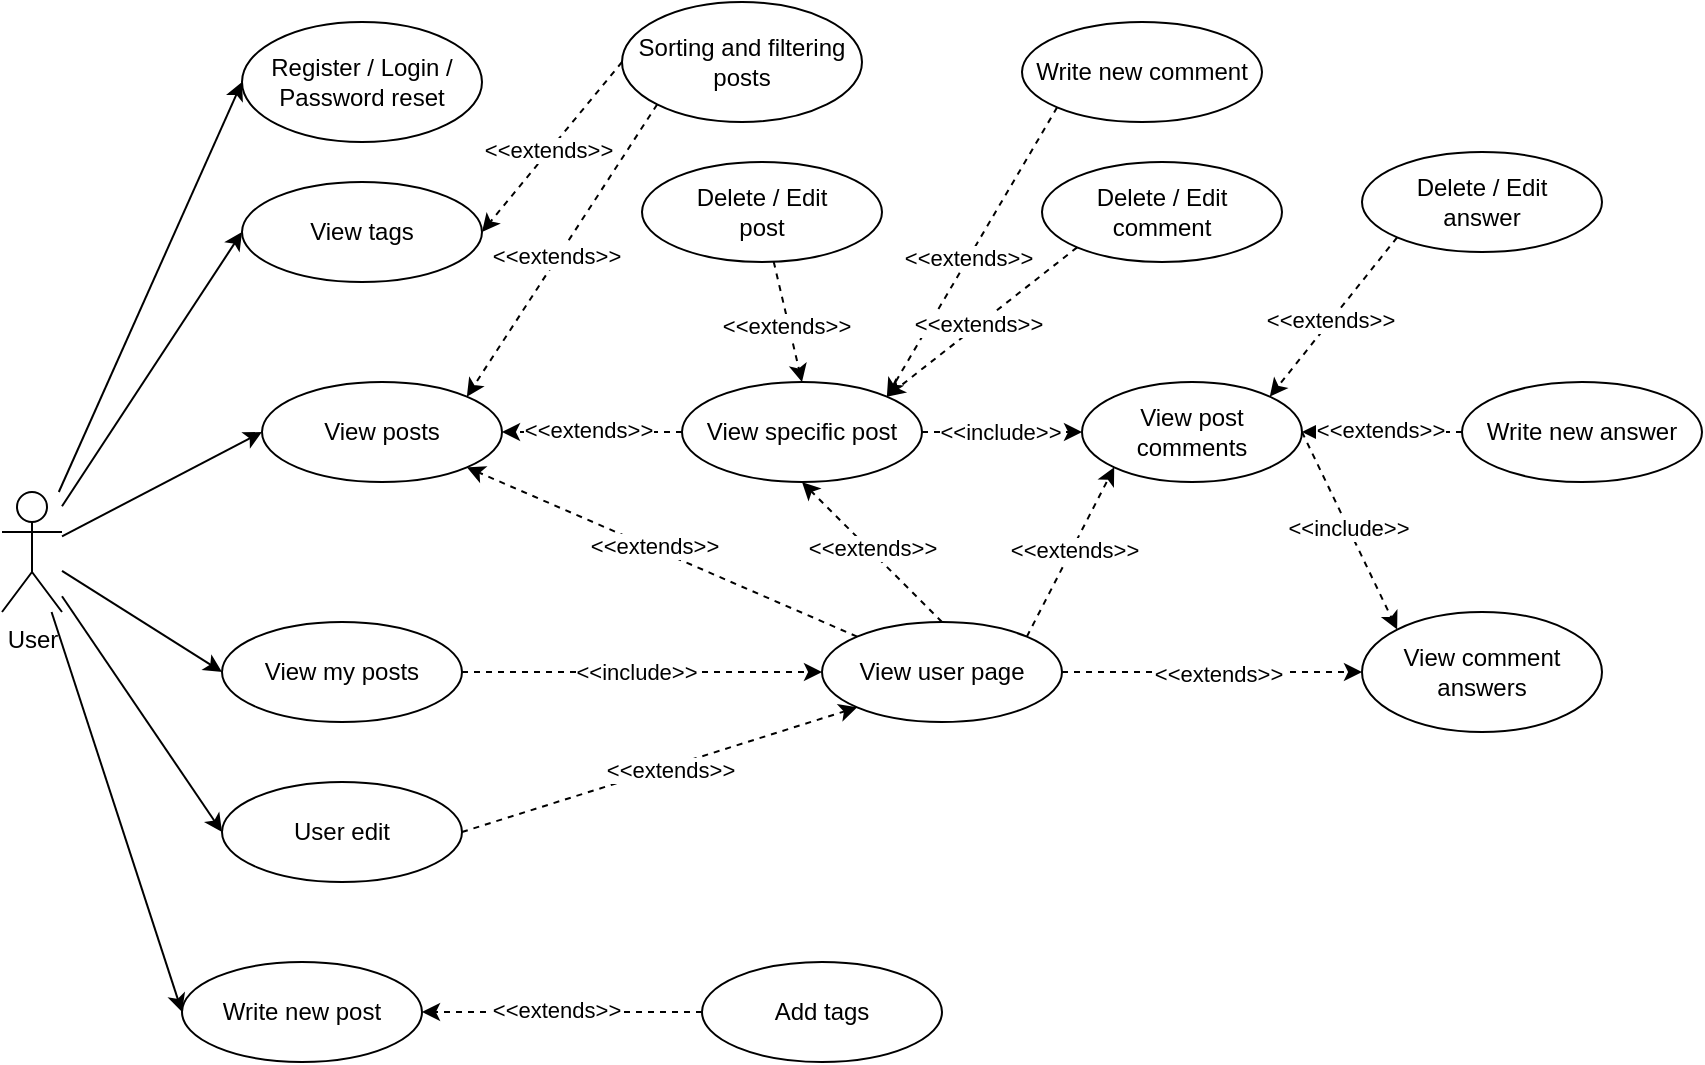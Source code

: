 <mxfile version="22.1.5" type="github">
  <diagram name="Сторінка-1" id="4b0NFMS52FGTsFk4EFYP">
    <mxGraphModel dx="1050" dy="574" grid="1" gridSize="10" guides="1" tooltips="1" connect="1" arrows="1" fold="1" page="1" pageScale="1" pageWidth="827" pageHeight="1169" math="0" shadow="0">
      <root>
        <mxCell id="0" />
        <mxCell id="1" parent="0" />
        <mxCell id="z6wUkt-h6UnjdOqkv93--3" value="Register / Login /&lt;br&gt;Password reset" style="ellipse;whiteSpace=wrap;html=1;" vertex="1" parent="1">
          <mxGeometry x="130" y="40" width="120" height="60" as="geometry" />
        </mxCell>
        <mxCell id="z6wUkt-h6UnjdOqkv93--6" value="View posts" style="ellipse;whiteSpace=wrap;html=1;" vertex="1" parent="1">
          <mxGeometry x="140" y="220" width="120" height="50" as="geometry" />
        </mxCell>
        <mxCell id="z6wUkt-h6UnjdOqkv93--7" value="View tags" style="ellipse;whiteSpace=wrap;html=1;" vertex="1" parent="1">
          <mxGeometry x="130" y="120" width="120" height="50" as="geometry" />
        </mxCell>
        <mxCell id="z6wUkt-h6UnjdOqkv93--8" value="View my posts" style="ellipse;whiteSpace=wrap;html=1;" vertex="1" parent="1">
          <mxGeometry x="120" y="340" width="120" height="50" as="geometry" />
        </mxCell>
        <mxCell id="z6wUkt-h6UnjdOqkv93--9" value="View specific post" style="ellipse;whiteSpace=wrap;html=1;" vertex="1" parent="1">
          <mxGeometry x="350" y="220" width="120" height="50" as="geometry" />
        </mxCell>
        <mxCell id="z6wUkt-h6UnjdOqkv93--11" value="View post&lt;br&gt;comments" style="ellipse;whiteSpace=wrap;html=1;" vertex="1" parent="1">
          <mxGeometry x="550" y="220" width="110" height="50" as="geometry" />
        </mxCell>
        <mxCell id="z6wUkt-h6UnjdOqkv93--12" value="View comment&lt;br&gt;answers" style="ellipse;whiteSpace=wrap;html=1;" vertex="1" parent="1">
          <mxGeometry x="690" y="335" width="120" height="60" as="geometry" />
        </mxCell>
        <mxCell id="z6wUkt-h6UnjdOqkv93--13" value="View user page" style="ellipse;whiteSpace=wrap;html=1;" vertex="1" parent="1">
          <mxGeometry x="420" y="340" width="120" height="50" as="geometry" />
        </mxCell>
        <mxCell id="z6wUkt-h6UnjdOqkv93--14" value="Sorting and filtering posts" style="ellipse;whiteSpace=wrap;html=1;" vertex="1" parent="1">
          <mxGeometry x="320" y="30" width="120" height="60" as="geometry" />
        </mxCell>
        <mxCell id="z6wUkt-h6UnjdOqkv93--15" value="" style="endArrow=classic;html=1;rounded=0;entryX=1;entryY=0.5;entryDx=0;entryDy=0;exitX=0;exitY=0.5;exitDx=0;exitDy=0;dashed=1;" edge="1" parent="1" source="z6wUkt-h6UnjdOqkv93--9" target="z6wUkt-h6UnjdOqkv93--6">
          <mxGeometry width="50" height="50" relative="1" as="geometry">
            <mxPoint x="390" y="340" as="sourcePoint" />
            <mxPoint x="440" y="290" as="targetPoint" />
          </mxGeometry>
        </mxCell>
        <mxCell id="z6wUkt-h6UnjdOqkv93--16" value="&amp;lt;&amp;lt;extends&amp;gt;&amp;gt;" style="edgeLabel;html=1;align=center;verticalAlign=middle;resizable=0;points=[];" vertex="1" connectable="0" parent="z6wUkt-h6UnjdOqkv93--15">
          <mxGeometry x="0.042" y="-1" relative="1" as="geometry">
            <mxPoint as="offset" />
          </mxGeometry>
        </mxCell>
        <mxCell id="z6wUkt-h6UnjdOqkv93--17" value="" style="endArrow=classic;html=1;rounded=0;entryX=0;entryY=0.5;entryDx=0;entryDy=0;exitX=1;exitY=0.5;exitDx=0;exitDy=0;dashed=1;" edge="1" parent="1" source="z6wUkt-h6UnjdOqkv93--9" target="z6wUkt-h6UnjdOqkv93--11">
          <mxGeometry width="50" height="50" relative="1" as="geometry">
            <mxPoint x="390" y="340" as="sourcePoint" />
            <mxPoint x="440" y="290" as="targetPoint" />
          </mxGeometry>
        </mxCell>
        <mxCell id="z6wUkt-h6UnjdOqkv93--18" value="&amp;lt;&amp;lt;include&amp;gt;&amp;gt;" style="edgeLabel;html=1;align=center;verticalAlign=middle;resizable=0;points=[];" vertex="1" connectable="0" parent="z6wUkt-h6UnjdOqkv93--17">
          <mxGeometry x="-0.034" relative="1" as="geometry">
            <mxPoint as="offset" />
          </mxGeometry>
        </mxCell>
        <mxCell id="z6wUkt-h6UnjdOqkv93--19" value="" style="endArrow=classic;html=1;rounded=0;entryX=0;entryY=0;entryDx=0;entryDy=0;exitX=1;exitY=0.5;exitDx=0;exitDy=0;dashed=1;" edge="1" parent="1" source="z6wUkt-h6UnjdOqkv93--11" target="z6wUkt-h6UnjdOqkv93--12">
          <mxGeometry width="50" height="50" relative="1" as="geometry">
            <mxPoint x="460" y="195" as="sourcePoint" />
            <mxPoint x="550" y="195" as="targetPoint" />
          </mxGeometry>
        </mxCell>
        <mxCell id="z6wUkt-h6UnjdOqkv93--20" value="&amp;lt;&amp;lt;include&amp;gt;&amp;gt;" style="edgeLabel;html=1;align=center;verticalAlign=middle;resizable=0;points=[];" vertex="1" connectable="0" parent="z6wUkt-h6UnjdOqkv93--19">
          <mxGeometry x="-0.034" relative="1" as="geometry">
            <mxPoint as="offset" />
          </mxGeometry>
        </mxCell>
        <mxCell id="z6wUkt-h6UnjdOqkv93--21" value="" style="endArrow=classic;html=1;rounded=0;entryX=1;entryY=0;entryDx=0;entryDy=0;exitX=0;exitY=1;exitDx=0;exitDy=0;dashed=1;" edge="1" parent="1" source="z6wUkt-h6UnjdOqkv93--14" target="z6wUkt-h6UnjdOqkv93--6">
          <mxGeometry width="50" height="50" relative="1" as="geometry">
            <mxPoint x="340" y="195" as="sourcePoint" />
            <mxPoint x="260" y="155" as="targetPoint" />
          </mxGeometry>
        </mxCell>
        <mxCell id="z6wUkt-h6UnjdOqkv93--22" value="&amp;lt;&amp;lt;extends&amp;gt;&amp;gt;" style="edgeLabel;html=1;align=center;verticalAlign=middle;resizable=0;points=[];" vertex="1" connectable="0" parent="z6wUkt-h6UnjdOqkv93--21">
          <mxGeometry x="0.042" y="-1" relative="1" as="geometry">
            <mxPoint as="offset" />
          </mxGeometry>
        </mxCell>
        <mxCell id="z6wUkt-h6UnjdOqkv93--23" value="" style="endArrow=classic;html=1;rounded=0;entryX=0;entryY=0.5;entryDx=0;entryDy=0;" edge="1" parent="1" source="z6wUkt-h6UnjdOqkv93--39" target="z6wUkt-h6UnjdOqkv93--3">
          <mxGeometry width="50" height="50" relative="1" as="geometry">
            <mxPoint x="70" y="162" as="sourcePoint" />
            <mxPoint x="440" y="290" as="targetPoint" />
          </mxGeometry>
        </mxCell>
        <mxCell id="z6wUkt-h6UnjdOqkv93--24" value="" style="endArrow=classic;html=1;rounded=0;entryX=0;entryY=0.5;entryDx=0;entryDy=0;" edge="1" parent="1" source="z6wUkt-h6UnjdOqkv93--39" target="z6wUkt-h6UnjdOqkv93--6">
          <mxGeometry width="50" height="50" relative="1" as="geometry">
            <mxPoint x="70" y="195.588" as="sourcePoint" />
            <mxPoint x="140" y="80" as="targetPoint" />
          </mxGeometry>
        </mxCell>
        <mxCell id="z6wUkt-h6UnjdOqkv93--25" value="" style="endArrow=classic;html=1;rounded=0;entryX=0;entryY=0.5;entryDx=0;entryDy=0;" edge="1" parent="1" source="z6wUkt-h6UnjdOqkv93--39" target="z6wUkt-h6UnjdOqkv93--7">
          <mxGeometry width="50" height="50" relative="1" as="geometry">
            <mxPoint x="70" y="177" as="sourcePoint" />
            <mxPoint x="150" y="90" as="targetPoint" />
          </mxGeometry>
        </mxCell>
        <mxCell id="z6wUkt-h6UnjdOqkv93--27" value="" style="endArrow=classic;html=1;rounded=0;entryX=0.5;entryY=1;entryDx=0;entryDy=0;exitX=0.5;exitY=0;exitDx=0;exitDy=0;dashed=1;" edge="1" parent="1" source="z6wUkt-h6UnjdOqkv93--13" target="z6wUkt-h6UnjdOqkv93--9">
          <mxGeometry width="50" height="50" relative="1" as="geometry">
            <mxPoint x="340" y="195" as="sourcePoint" />
            <mxPoint x="260" y="155" as="targetPoint" />
          </mxGeometry>
        </mxCell>
        <mxCell id="z6wUkt-h6UnjdOqkv93--28" value="&amp;lt;&amp;lt;extends&amp;gt;&amp;gt;" style="edgeLabel;html=1;align=center;verticalAlign=middle;resizable=0;points=[];" vertex="1" connectable="0" parent="z6wUkt-h6UnjdOqkv93--27">
          <mxGeometry x="0.042" y="-1" relative="1" as="geometry">
            <mxPoint as="offset" />
          </mxGeometry>
        </mxCell>
        <mxCell id="z6wUkt-h6UnjdOqkv93--29" value="" style="endArrow=classic;html=1;rounded=0;entryX=0;entryY=1;entryDx=0;entryDy=0;exitX=1;exitY=0;exitDx=0;exitDy=0;dashed=1;" edge="1" parent="1" source="z6wUkt-h6UnjdOqkv93--13" target="z6wUkt-h6UnjdOqkv93--11">
          <mxGeometry width="50" height="50" relative="1" as="geometry">
            <mxPoint x="400" y="255" as="sourcePoint" />
            <mxPoint x="400" y="220" as="targetPoint" />
          </mxGeometry>
        </mxCell>
        <mxCell id="z6wUkt-h6UnjdOqkv93--30" value="&amp;lt;&amp;lt;extends&amp;gt;&amp;gt;" style="edgeLabel;html=1;align=center;verticalAlign=middle;resizable=0;points=[];" vertex="1" connectable="0" parent="z6wUkt-h6UnjdOqkv93--29">
          <mxGeometry x="0.042" y="-1" relative="1" as="geometry">
            <mxPoint as="offset" />
          </mxGeometry>
        </mxCell>
        <mxCell id="z6wUkt-h6UnjdOqkv93--31" value="" style="endArrow=classic;html=1;rounded=0;exitX=1;exitY=0.5;exitDx=0;exitDy=0;dashed=1;entryX=0;entryY=0.5;entryDx=0;entryDy=0;" edge="1" parent="1" source="z6wUkt-h6UnjdOqkv93--13" target="z6wUkt-h6UnjdOqkv93--12">
          <mxGeometry width="50" height="50" relative="1" as="geometry">
            <mxPoint x="442" y="262" as="sourcePoint" />
            <mxPoint x="670" y="270" as="targetPoint" />
          </mxGeometry>
        </mxCell>
        <mxCell id="z6wUkt-h6UnjdOqkv93--32" value="&amp;lt;&amp;lt;extends&amp;gt;&amp;gt;" style="edgeLabel;html=1;align=center;verticalAlign=middle;resizable=0;points=[];" vertex="1" connectable="0" parent="z6wUkt-h6UnjdOqkv93--31">
          <mxGeometry x="0.042" y="-1" relative="1" as="geometry">
            <mxPoint as="offset" />
          </mxGeometry>
        </mxCell>
        <mxCell id="z6wUkt-h6UnjdOqkv93--33" value="" style="endArrow=classic;html=1;rounded=0;exitX=0;exitY=0;exitDx=0;exitDy=0;dashed=1;entryX=1;entryY=1;entryDx=0;entryDy=0;" edge="1" parent="1" source="z6wUkt-h6UnjdOqkv93--13" target="z6wUkt-h6UnjdOqkv93--6">
          <mxGeometry width="50" height="50" relative="1" as="geometry">
            <mxPoint x="460" y="280" as="sourcePoint" />
            <mxPoint x="680" y="280" as="targetPoint" />
          </mxGeometry>
        </mxCell>
        <mxCell id="z6wUkt-h6UnjdOqkv93--34" value="&amp;lt;&amp;lt;extends&amp;gt;&amp;gt;" style="edgeLabel;html=1;align=center;verticalAlign=middle;resizable=0;points=[];" vertex="1" connectable="0" parent="z6wUkt-h6UnjdOqkv93--33">
          <mxGeometry x="0.042" y="-1" relative="1" as="geometry">
            <mxPoint as="offset" />
          </mxGeometry>
        </mxCell>
        <mxCell id="z6wUkt-h6UnjdOqkv93--35" value="" style="endArrow=classic;html=1;rounded=0;entryX=1;entryY=0.5;entryDx=0;entryDy=0;exitX=0;exitY=0.5;exitDx=0;exitDy=0;dashed=1;" edge="1" parent="1" source="z6wUkt-h6UnjdOqkv93--14" target="z6wUkt-h6UnjdOqkv93--7">
          <mxGeometry width="50" height="50" relative="1" as="geometry">
            <mxPoint x="424" y="290" as="sourcePoint" />
            <mxPoint x="242" y="173" as="targetPoint" />
          </mxGeometry>
        </mxCell>
        <mxCell id="z6wUkt-h6UnjdOqkv93--36" value="&amp;lt;&amp;lt;extends&amp;gt;&amp;gt;" style="edgeLabel;html=1;align=center;verticalAlign=middle;resizable=0;points=[];" vertex="1" connectable="0" parent="z6wUkt-h6UnjdOqkv93--35">
          <mxGeometry x="0.042" y="-1" relative="1" as="geometry">
            <mxPoint as="offset" />
          </mxGeometry>
        </mxCell>
        <mxCell id="z6wUkt-h6UnjdOqkv93--37" value="" style="endArrow=classic;html=1;rounded=0;entryX=0;entryY=0.5;entryDx=0;entryDy=0;exitX=1;exitY=0.5;exitDx=0;exitDy=0;dashed=1;" edge="1" parent="1" source="z6wUkt-h6UnjdOqkv93--8" target="z6wUkt-h6UnjdOqkv93--13">
          <mxGeometry width="50" height="50" relative="1" as="geometry">
            <mxPoint x="450" y="200" as="sourcePoint" />
            <mxPoint x="530" y="200" as="targetPoint" />
          </mxGeometry>
        </mxCell>
        <mxCell id="z6wUkt-h6UnjdOqkv93--38" value="&amp;lt;&amp;lt;include&amp;gt;&amp;gt;" style="edgeLabel;html=1;align=center;verticalAlign=middle;resizable=0;points=[];" vertex="1" connectable="0" parent="z6wUkt-h6UnjdOqkv93--37">
          <mxGeometry x="-0.034" relative="1" as="geometry">
            <mxPoint as="offset" />
          </mxGeometry>
        </mxCell>
        <mxCell id="z6wUkt-h6UnjdOqkv93--39" value="User" style="shape=umlActor;verticalLabelPosition=bottom;verticalAlign=top;html=1;outlineConnect=0;" vertex="1" parent="1">
          <mxGeometry x="10" y="275" width="30" height="60" as="geometry" />
        </mxCell>
        <mxCell id="z6wUkt-h6UnjdOqkv93--42" value="" style="endArrow=classic;html=1;rounded=0;entryX=0;entryY=0.5;entryDx=0;entryDy=0;" edge="1" parent="1" source="z6wUkt-h6UnjdOqkv93--39" target="z6wUkt-h6UnjdOqkv93--8">
          <mxGeometry width="50" height="50" relative="1" as="geometry">
            <mxPoint x="390" y="340" as="sourcePoint" />
            <mxPoint x="440" y="290" as="targetPoint" />
          </mxGeometry>
        </mxCell>
        <mxCell id="z6wUkt-h6UnjdOqkv93--44" value="Write new post" style="ellipse;whiteSpace=wrap;html=1;" vertex="1" parent="1">
          <mxGeometry x="100" y="510" width="120" height="50" as="geometry" />
        </mxCell>
        <mxCell id="z6wUkt-h6UnjdOqkv93--45" value="Delete / Edit&lt;br&gt;post" style="ellipse;whiteSpace=wrap;html=1;" vertex="1" parent="1">
          <mxGeometry x="330" y="110" width="120" height="50" as="geometry" />
        </mxCell>
        <mxCell id="z6wUkt-h6UnjdOqkv93--49" value="" style="endArrow=classic;html=1;rounded=0;entryX=0;entryY=0.5;entryDx=0;entryDy=0;" edge="1" parent="1" source="z6wUkt-h6UnjdOqkv93--39" target="z6wUkt-h6UnjdOqkv93--44">
          <mxGeometry width="50" height="50" relative="1" as="geometry">
            <mxPoint x="390" y="340" as="sourcePoint" />
            <mxPoint x="440" y="290" as="targetPoint" />
          </mxGeometry>
        </mxCell>
        <mxCell id="z6wUkt-h6UnjdOqkv93--50" value="" style="endArrow=classic;html=1;rounded=0;dashed=1;entryX=0.5;entryY=0;entryDx=0;entryDy=0;" edge="1" parent="1" source="z6wUkt-h6UnjdOqkv93--45" target="z6wUkt-h6UnjdOqkv93--9">
          <mxGeometry width="50" height="50" relative="1" as="geometry">
            <mxPoint x="442" y="287" as="sourcePoint" />
            <mxPoint x="242" y="243" as="targetPoint" />
          </mxGeometry>
        </mxCell>
        <mxCell id="z6wUkt-h6UnjdOqkv93--51" value="&amp;lt;&amp;lt;extends&amp;gt;&amp;gt;" style="edgeLabel;html=1;align=center;verticalAlign=middle;resizable=0;points=[];" vertex="1" connectable="0" parent="z6wUkt-h6UnjdOqkv93--50">
          <mxGeometry x="0.042" y="-1" relative="1" as="geometry">
            <mxPoint as="offset" />
          </mxGeometry>
        </mxCell>
        <mxCell id="z6wUkt-h6UnjdOqkv93--52" value="Write new comment" style="ellipse;whiteSpace=wrap;html=1;" vertex="1" parent="1">
          <mxGeometry x="520" y="40" width="120" height="50" as="geometry" />
        </mxCell>
        <mxCell id="z6wUkt-h6UnjdOqkv93--53" value="Write new answer" style="ellipse;whiteSpace=wrap;html=1;" vertex="1" parent="1">
          <mxGeometry x="740" y="220" width="120" height="50" as="geometry" />
        </mxCell>
        <mxCell id="z6wUkt-h6UnjdOqkv93--54" value="" style="endArrow=classic;html=1;rounded=0;dashed=1;entryX=1;entryY=0;entryDx=0;entryDy=0;exitX=0;exitY=1;exitDx=0;exitDy=0;" edge="1" parent="1" source="z6wUkt-h6UnjdOqkv93--52" target="z6wUkt-h6UnjdOqkv93--9">
          <mxGeometry width="50" height="50" relative="1" as="geometry">
            <mxPoint x="575" y="120" as="sourcePoint" />
            <mxPoint x="242" y="243" as="targetPoint" />
          </mxGeometry>
        </mxCell>
        <mxCell id="z6wUkt-h6UnjdOqkv93--55" value="&amp;lt;&amp;lt;extends&amp;gt;&amp;gt;" style="edgeLabel;html=1;align=center;verticalAlign=middle;resizable=0;points=[];" vertex="1" connectable="0" parent="z6wUkt-h6UnjdOqkv93--54">
          <mxGeometry x="0.042" y="-1" relative="1" as="geometry">
            <mxPoint as="offset" />
          </mxGeometry>
        </mxCell>
        <mxCell id="z6wUkt-h6UnjdOqkv93--56" value="" style="endArrow=classic;html=1;rounded=0;exitX=0;exitY=0.5;exitDx=0;exitDy=0;dashed=1;entryX=1;entryY=0.5;entryDx=0;entryDy=0;" edge="1" parent="1" source="z6wUkt-h6UnjdOqkv93--53" target="z6wUkt-h6UnjdOqkv93--11">
          <mxGeometry width="50" height="50" relative="1" as="geometry">
            <mxPoint x="585" y="130" as="sourcePoint" />
            <mxPoint x="585" y="175" as="targetPoint" />
          </mxGeometry>
        </mxCell>
        <mxCell id="z6wUkt-h6UnjdOqkv93--57" value="&amp;lt;&amp;lt;extends&amp;gt;&amp;gt;" style="edgeLabel;html=1;align=center;verticalAlign=middle;resizable=0;points=[];" vertex="1" connectable="0" parent="z6wUkt-h6UnjdOqkv93--56">
          <mxGeometry x="0.042" y="-1" relative="1" as="geometry">
            <mxPoint as="offset" />
          </mxGeometry>
        </mxCell>
        <mxCell id="z6wUkt-h6UnjdOqkv93--58" value="Add tags" style="ellipse;whiteSpace=wrap;html=1;" vertex="1" parent="1">
          <mxGeometry x="360" y="510" width="120" height="50" as="geometry" />
        </mxCell>
        <mxCell id="z6wUkt-h6UnjdOqkv93--59" value="" style="endArrow=classic;html=1;rounded=0;exitX=0;exitY=0.5;exitDx=0;exitDy=0;dashed=1;entryX=1;entryY=0.5;entryDx=0;entryDy=0;" edge="1" parent="1" source="z6wUkt-h6UnjdOqkv93--58" target="z6wUkt-h6UnjdOqkv93--44">
          <mxGeometry width="50" height="50" relative="1" as="geometry">
            <mxPoint x="442" y="337" as="sourcePoint" />
            <mxPoint x="252" y="303" as="targetPoint" />
          </mxGeometry>
        </mxCell>
        <mxCell id="z6wUkt-h6UnjdOqkv93--60" value="&amp;lt;&amp;lt;extends&amp;gt;&amp;gt;" style="edgeLabel;html=1;align=center;verticalAlign=middle;resizable=0;points=[];" vertex="1" connectable="0" parent="z6wUkt-h6UnjdOqkv93--59">
          <mxGeometry x="0.042" y="-1" relative="1" as="geometry">
            <mxPoint as="offset" />
          </mxGeometry>
        </mxCell>
        <mxCell id="z6wUkt-h6UnjdOqkv93--61" value="Delete / Edit&lt;br&gt;comment" style="ellipse;whiteSpace=wrap;html=1;" vertex="1" parent="1">
          <mxGeometry x="530" y="110" width="120" height="50" as="geometry" />
        </mxCell>
        <mxCell id="z6wUkt-h6UnjdOqkv93--62" value="" style="endArrow=classic;html=1;rounded=0;exitX=0;exitY=1;exitDx=0;exitDy=0;dashed=1;entryX=1;entryY=0;entryDx=0;entryDy=0;" edge="1" parent="1" source="z6wUkt-h6UnjdOqkv93--61" target="z6wUkt-h6UnjdOqkv93--9">
          <mxGeometry width="50" height="50" relative="1" as="geometry">
            <mxPoint x="573" y="160" as="sourcePoint" />
            <mxPoint x="440" y="197" as="targetPoint" />
          </mxGeometry>
        </mxCell>
        <mxCell id="z6wUkt-h6UnjdOqkv93--63" value="&amp;lt;&amp;lt;extends&amp;gt;&amp;gt;" style="edgeLabel;html=1;align=center;verticalAlign=middle;resizable=0;points=[];" vertex="1" connectable="0" parent="z6wUkt-h6UnjdOqkv93--62">
          <mxGeometry x="0.042" y="-1" relative="1" as="geometry">
            <mxPoint as="offset" />
          </mxGeometry>
        </mxCell>
        <mxCell id="z6wUkt-h6UnjdOqkv93--64" value="Delete / Edit&lt;br&gt;answer" style="ellipse;whiteSpace=wrap;html=1;" vertex="1" parent="1">
          <mxGeometry x="690" y="105" width="120" height="50" as="geometry" />
        </mxCell>
        <mxCell id="z6wUkt-h6UnjdOqkv93--65" value="" style="endArrow=classic;html=1;rounded=0;exitX=0;exitY=1;exitDx=0;exitDy=0;dashed=1;entryX=1;entryY=0;entryDx=0;entryDy=0;" edge="1" parent="1" source="z6wUkt-h6UnjdOqkv93--64" target="z6wUkt-h6UnjdOqkv93--11">
          <mxGeometry width="50" height="50" relative="1" as="geometry">
            <mxPoint x="720" y="215" as="sourcePoint" />
            <mxPoint x="640" y="225" as="targetPoint" />
          </mxGeometry>
        </mxCell>
        <mxCell id="z6wUkt-h6UnjdOqkv93--66" value="&amp;lt;&amp;lt;extends&amp;gt;&amp;gt;" style="edgeLabel;html=1;align=center;verticalAlign=middle;resizable=0;points=[];" vertex="1" connectable="0" parent="z6wUkt-h6UnjdOqkv93--65">
          <mxGeometry x="0.042" y="-1" relative="1" as="geometry">
            <mxPoint as="offset" />
          </mxGeometry>
        </mxCell>
        <mxCell id="z6wUkt-h6UnjdOqkv93--68" value="User edit" style="ellipse;whiteSpace=wrap;html=1;" vertex="1" parent="1">
          <mxGeometry x="120" y="420" width="120" height="50" as="geometry" />
        </mxCell>
        <mxCell id="z6wUkt-h6UnjdOqkv93--69" value="" style="endArrow=classic;html=1;rounded=0;exitX=1;exitY=0.5;exitDx=0;exitDy=0;dashed=1;entryX=0;entryY=1;entryDx=0;entryDy=0;" edge="1" parent="1" source="z6wUkt-h6UnjdOqkv93--68" target="z6wUkt-h6UnjdOqkv93--13">
          <mxGeometry width="50" height="50" relative="1" as="geometry">
            <mxPoint x="448" y="357" as="sourcePoint" />
            <mxPoint x="252" y="273" as="targetPoint" />
          </mxGeometry>
        </mxCell>
        <mxCell id="z6wUkt-h6UnjdOqkv93--70" value="&amp;lt;&amp;lt;extends&amp;gt;&amp;gt;" style="edgeLabel;html=1;align=center;verticalAlign=middle;resizable=0;points=[];" vertex="1" connectable="0" parent="z6wUkt-h6UnjdOqkv93--69">
          <mxGeometry x="0.042" y="-1" relative="1" as="geometry">
            <mxPoint as="offset" />
          </mxGeometry>
        </mxCell>
        <mxCell id="z6wUkt-h6UnjdOqkv93--71" value="" style="endArrow=classic;html=1;rounded=0;entryX=0;entryY=0.5;entryDx=0;entryDy=0;" edge="1" parent="1" source="z6wUkt-h6UnjdOqkv93--39" target="z6wUkt-h6UnjdOqkv93--68">
          <mxGeometry width="50" height="50" relative="1" as="geometry">
            <mxPoint x="70" y="291" as="sourcePoint" />
            <mxPoint x="130" y="375" as="targetPoint" />
          </mxGeometry>
        </mxCell>
      </root>
    </mxGraphModel>
  </diagram>
</mxfile>
